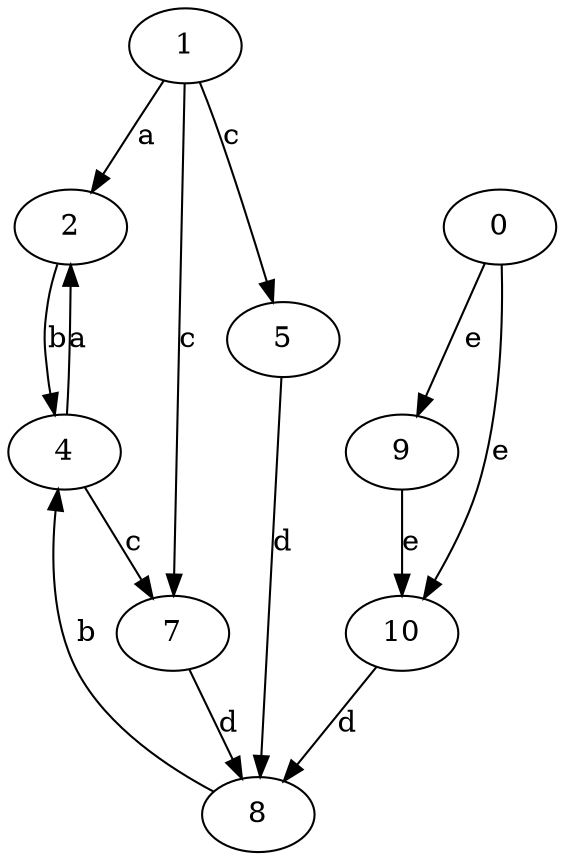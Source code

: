strict digraph  {
1;
2;
4;
5;
0;
7;
8;
9;
10;
1 -> 2  [label=a];
1 -> 5  [label=c];
1 -> 7  [label=c];
2 -> 4  [label=b];
4 -> 2  [label=a];
4 -> 7  [label=c];
5 -> 8  [label=d];
0 -> 9  [label=e];
0 -> 10  [label=e];
7 -> 8  [label=d];
8 -> 4  [label=b];
9 -> 10  [label=e];
10 -> 8  [label=d];
}

